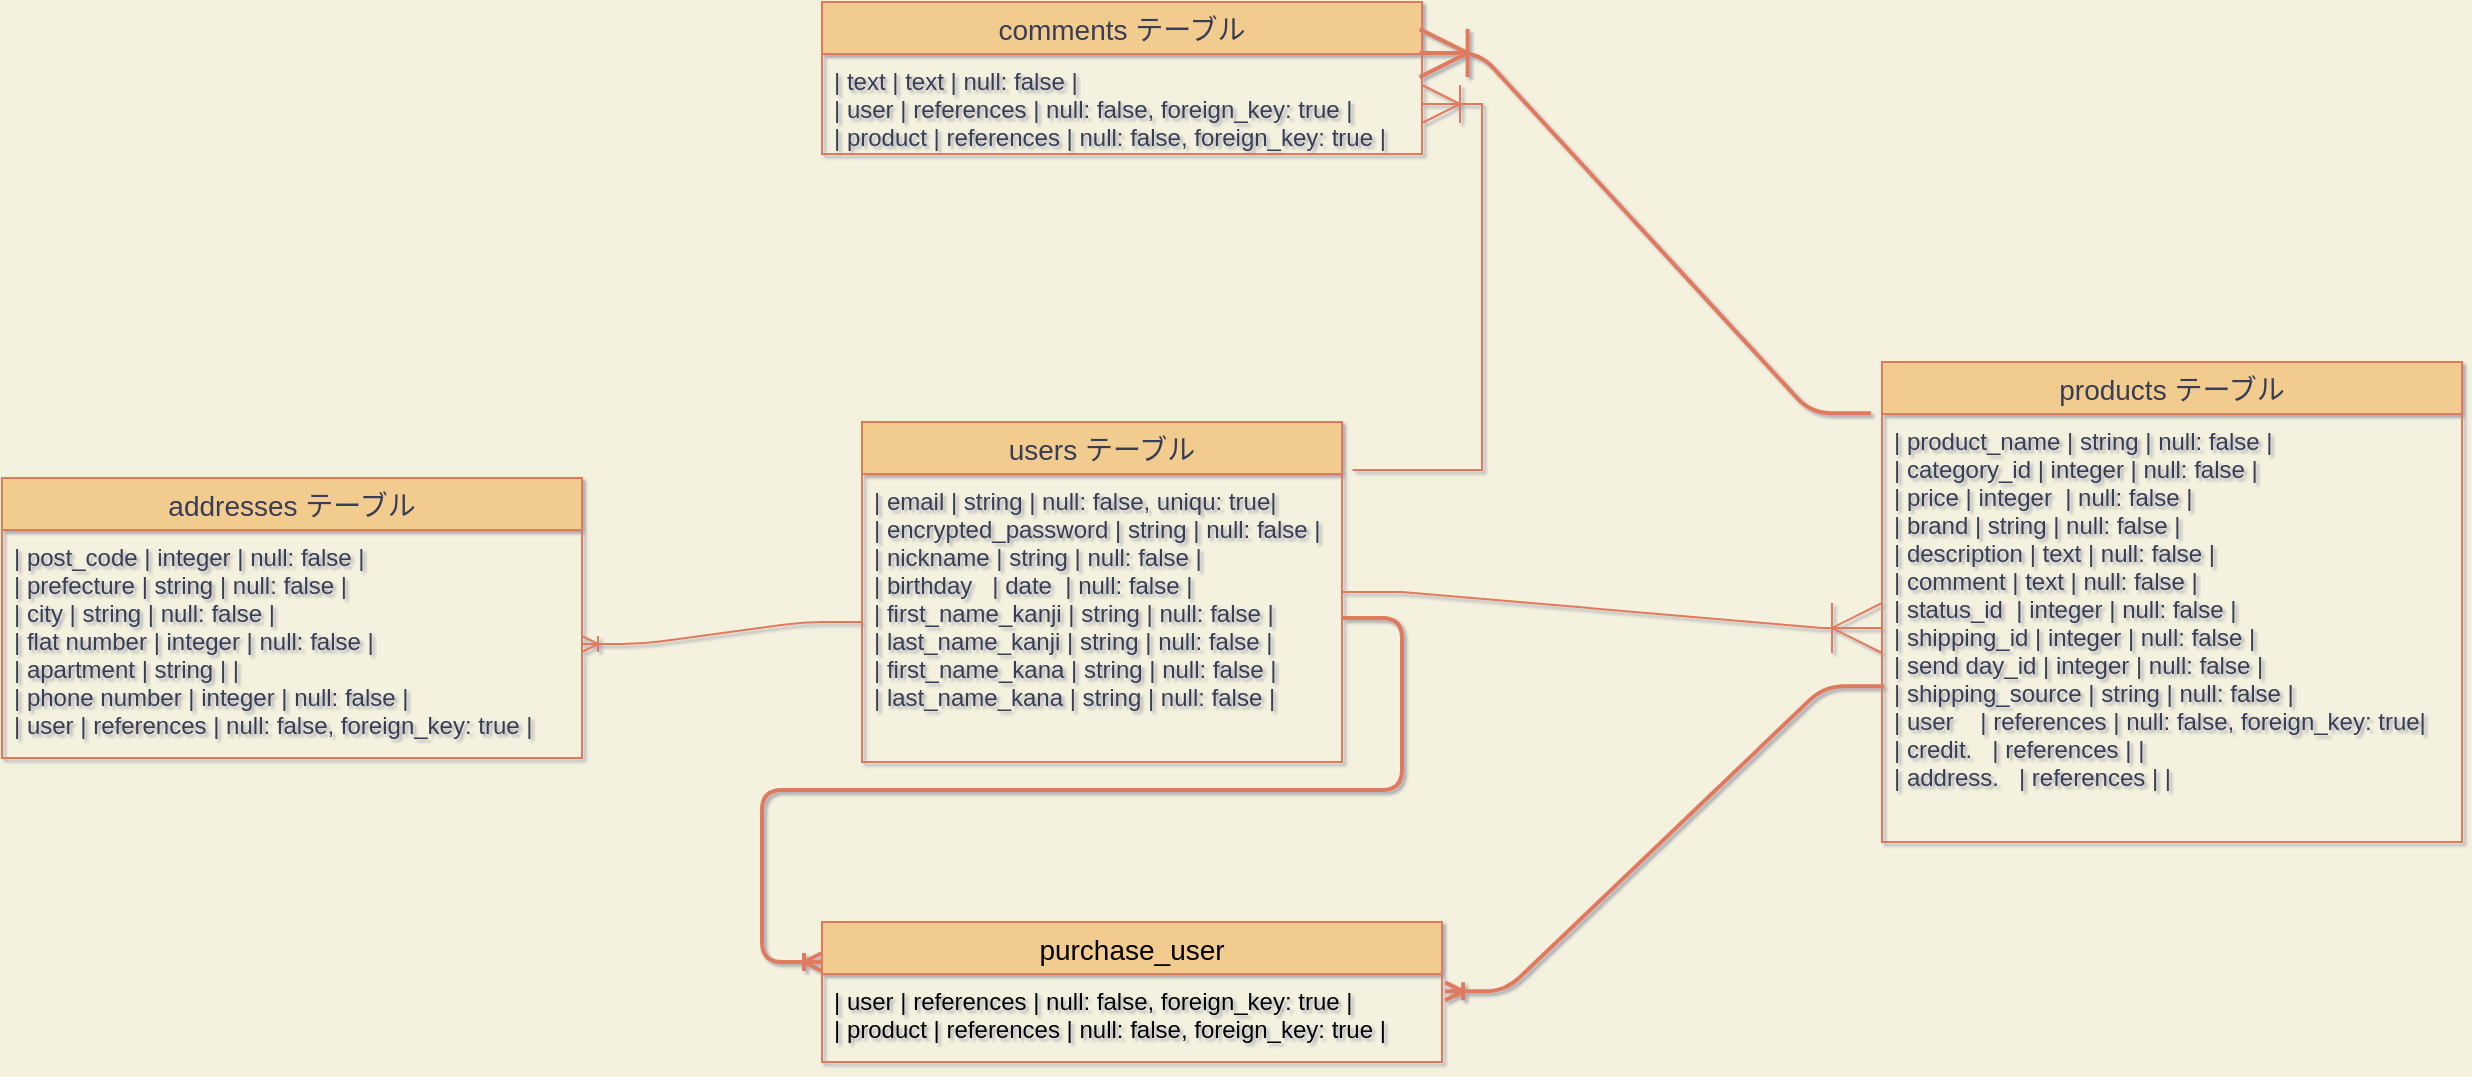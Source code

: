 <mxfile>
    <diagram id="kpo4BGjg6StALlolmZvd" name="ページ1">
        <mxGraphModel dx="1174" dy="228" grid="1" gridSize="10" guides="1" tooltips="1" connect="1" arrows="1" fold="1" page="1" pageScale="1" pageWidth="827" pageHeight="1169" background="#F4F1DE" math="0" shadow="1">
            <root>
                <mxCell id="0"/>
                <mxCell id="1" parent="0"/>
                <mxCell id="26" value="products テーブル" style="swimlane;fontStyle=0;childLayout=stackLayout;horizontal=1;startSize=26;horizontalStack=0;resizeParent=1;resizeParentMax=0;resizeLast=0;collapsible=1;marginBottom=0;align=center;fontSize=14;fillColor=#F2CC8F;strokeColor=#E07A5F;fontColor=#393C56;" parent="1" vertex="1">
                    <mxGeometry x="780" y="290" width="290" height="240" as="geometry"/>
                </mxCell>
                <mxCell id="27" value="| product_name    | string | null: false                   |&#10;| category_id | integer | null: false                   |&#10;| price           | integer  | null: false                   |&#10;| brand           | string     | null: false                   |&#10;| description     | text       | null: false                   |&#10;| comment         | text       | null: false                   |&#10;| status_id  | integer | null: false                   |&#10;| shipping_id | integer | null: false                   |&#10;| send day_id | integer | null: false                   |&#10;| shipping_source | string     | null: false                   |&#10;| user    | references | null: false, foreign_key: true|&#10;| credit.   | references |                               |&#10;| address.   | references |                               |" style="text;strokeColor=none;fillColor=none;spacingLeft=4;spacingRight=4;overflow=hidden;rotatable=0;points=[[0,0.5],[1,0.5]];portConstraint=eastwest;fontSize=12;fontColor=#393C56;" parent="26" vertex="1">
                    <mxGeometry y="26" width="290" height="214" as="geometry"/>
                </mxCell>
                <mxCell id="30" value="comments テーブル" style="swimlane;fontStyle=0;childLayout=stackLayout;horizontal=1;startSize=26;horizontalStack=0;resizeParent=1;resizeParentMax=0;resizeLast=0;collapsible=1;marginBottom=0;align=center;fontSize=14;fillColor=#F2CC8F;strokeColor=#E07A5F;fontColor=#393C56;" parent="1" vertex="1">
                    <mxGeometry x="250" y="110" width="300" height="76" as="geometry"/>
                </mxCell>
                <mxCell id="31" value="| text          | text       | null: false                    |&#10;| user          | references | null: false, foreign_key: true |&#10;| product       | references | null: false, foreign_key: true |" style="text;strokeColor=none;fillColor=none;spacingLeft=4;spacingRight=4;overflow=hidden;rotatable=0;points=[[0,0.5],[1,0.5]];portConstraint=eastwest;fontSize=12;fontColor=#393C56;" parent="30" vertex="1">
                    <mxGeometry y="26" width="300" height="50" as="geometry"/>
                </mxCell>
                <mxCell id="56" value="addresses テーブル" style="swimlane;fontStyle=0;childLayout=stackLayout;horizontal=1;startSize=26;horizontalStack=0;resizeParent=1;resizeParentMax=0;resizeLast=0;collapsible=1;marginBottom=0;align=center;fontSize=14;fillColor=#F2CC8F;strokeColor=#E07A5F;fontColor=#393C56;" parent="1" vertex="1">
                    <mxGeometry x="-160" y="348" width="290" height="140" as="geometry"/>
                </mxCell>
                <mxCell id="59" value="| post_code        | integer    | null: false                    |&#10;| prefecture       | string     | null: false                    |&#10;| city             | string     | null: false                    | &#10;| flat number      | integer    | null: false                    | &#10;| apartment        | string     |                                |&#10;| phone number     | integer    | null: false                    |&#10;| user             | references | null: false, foreign_key: true |" style="text;strokeColor=none;fillColor=none;spacingLeft=4;spacingRight=4;overflow=hidden;rotatable=0;points=[[0,0.5],[1,0.5]];portConstraint=eastwest;fontSize=12;fontColor=#393C56;" parent="56" vertex="1">
                    <mxGeometry y="26" width="290" height="114" as="geometry"/>
                </mxCell>
                <mxCell id="61" value="" style="edgeStyle=entityRelationEdgeStyle;fontSize=12;html=1;endArrow=ERoneToMany;entryX=0;entryY=0.5;entryDx=0;entryDy=0;rounded=0;strokeColor=#E07A5F;fontColor=#393C56;labelBackgroundColor=#F4F1DE;endSize=23;" parent="1" source="22" target="27" edge="1">
                    <mxGeometry width="100" height="100" relative="1" as="geometry">
                        <mxPoint x="440" y="441" as="sourcePoint"/>
                        <mxPoint x="390" y="400" as="targetPoint"/>
                    </mxGeometry>
                </mxCell>
                <mxCell id="62" value="" style="edgeStyle=entityRelationEdgeStyle;fontSize=12;html=1;endArrow=ERoneToMany;rounded=0;exitX=1.022;exitY=-0.014;exitDx=0;exitDy=0;exitPerimeter=0;strokeColor=#E07A5F;fontColor=#393C56;labelBackgroundColor=#F4F1DE;endSize=17;" parent="1" source="25" target="31" edge="1">
                    <mxGeometry width="100" height="100" relative="1" as="geometry">
                        <mxPoint x="190" y="240" as="sourcePoint"/>
                        <mxPoint x="590" y="210" as="targetPoint"/>
                    </mxGeometry>
                </mxCell>
                <mxCell id="63" value="" style="edgeStyle=entityRelationEdgeStyle;fontSize=12;html=1;endArrow=ERoneToMany;entryX=1;entryY=0.5;entryDx=0;entryDy=0;exitX=0.002;exitY=0.514;exitDx=0;exitDy=0;exitPerimeter=0;strokeColor=#E07A5F;fontColor=#393C56;labelBackgroundColor=#F4F1DE;" parent="1" source="25" target="59" edge="1">
                    <mxGeometry width="100" height="100" relative="1" as="geometry">
                        <mxPoint x="240" y="460" as="sourcePoint"/>
                        <mxPoint x="240" y="450" as="targetPoint"/>
                    </mxGeometry>
                </mxCell>
                <mxCell id="22" value="users テーブル" style="swimlane;fontStyle=0;childLayout=stackLayout;horizontal=1;startSize=26;horizontalStack=0;resizeParent=1;resizeParentMax=0;resizeLast=0;collapsible=1;marginBottom=0;align=center;fontSize=14;fillColor=#F2CC8F;strokeColor=#E07A5F;fontColor=#393C56;" parent="1" vertex="1">
                    <mxGeometry x="270" y="320" width="240" height="170" as="geometry"/>
                </mxCell>
                <mxCell id="25" value="| email            | string  | null: false, uniqu: true|&#10;| encrypted_password | string  | null: false |&#10;| nickname         | string  | null: false |&#10;| birthday   | date  | null: false |&#10;| first_name_kanji | string  | null: false |&#10;| last_name_kanji  | string  | null: false |&#10;| first_name_kana  | string  | null: false |&#10;| last_name_kana   | string  | null: false |&#10;" style="text;strokeColor=none;fillColor=none;spacingLeft=4;spacingRight=4;overflow=hidden;rotatable=0;points=[[0,0.5],[1,0.5]];portConstraint=eastwest;fontSize=12;fontColor=#393C56;" parent="22" vertex="1">
                    <mxGeometry y="26" width="240" height="144" as="geometry"/>
                </mxCell>
                <mxCell id="77" value="purchase_user" style="swimlane;fontStyle=0;childLayout=stackLayout;horizontal=1;startSize=26;horizontalStack=0;resizeParent=1;resizeParentMax=0;resizeLast=0;collapsible=1;marginBottom=0;align=center;fontSize=14;rounded=0;sketch=0;strokeColor=#E07A5F;fillColor=#F2CC8F;fontColor=#000000;" vertex="1" parent="1">
                    <mxGeometry x="250" y="570" width="310" height="70" as="geometry"/>
                </mxCell>
                <mxCell id="78" value="| user             | references | null: false, foreign_key: true |&#10;| product          | references | null: false, foreign_key: true |" style="text;strokeColor=none;fillColor=none;spacingLeft=4;spacingRight=4;overflow=hidden;rotatable=0;points=[[0,0.5],[1,0.5]];portConstraint=eastwest;fontSize=12;fontColor=#000000;" vertex="1" parent="77">
                    <mxGeometry y="26" width="310" height="44" as="geometry"/>
                </mxCell>
                <mxCell id="87" value="" style="edgeStyle=entityRelationEdgeStyle;fontSize=12;html=1;endArrow=ERoneToMany;strokeColor=#E07A5F;strokeWidth=2;fillColor=#F2CC8F;entryX=0.996;entryY=-0.009;entryDx=0;entryDy=0;entryPerimeter=0;exitX=-0.019;exitY=-0.002;exitDx=0;exitDy=0;exitPerimeter=0;endSize=21;" edge="1" parent="1" source="27" target="31">
                    <mxGeometry width="100" height="100" relative="1" as="geometry">
                        <mxPoint x="930" y="280" as="sourcePoint"/>
                        <mxPoint x="640" y="110" as="targetPoint"/>
                    </mxGeometry>
                </mxCell>
                <mxCell id="88" value="" style="edgeStyle=entityRelationEdgeStyle;fontSize=12;html=1;endArrow=ERoneToMany;strokeColor=#E07A5F;strokeWidth=2;fillColor=#F2CC8F;" edge="1" parent="1" source="25">
                    <mxGeometry width="100" height="100" relative="1" as="geometry">
                        <mxPoint x="310" y="550" as="sourcePoint"/>
                        <mxPoint x="250" y="590" as="targetPoint"/>
                    </mxGeometry>
                </mxCell>
                <mxCell id="89" value="" style="edgeStyle=entityRelationEdgeStyle;fontSize=12;html=1;endArrow=ERoneToMany;strokeColor=#E07A5F;strokeWidth=2;fillColor=#F2CC8F;entryX=1.005;entryY=0.197;entryDx=0;entryDy=0;entryPerimeter=0;exitX=0.004;exitY=0.636;exitDx=0;exitDy=0;exitPerimeter=0;" edge="1" parent="1" source="27" target="78">
                    <mxGeometry width="100" height="100" relative="1" as="geometry">
                        <mxPoint x="310" y="670" as="sourcePoint"/>
                        <mxPoint x="410" y="570" as="targetPoint"/>
                    </mxGeometry>
                </mxCell>
            </root>
        </mxGraphModel>
    </diagram>
</mxfile>